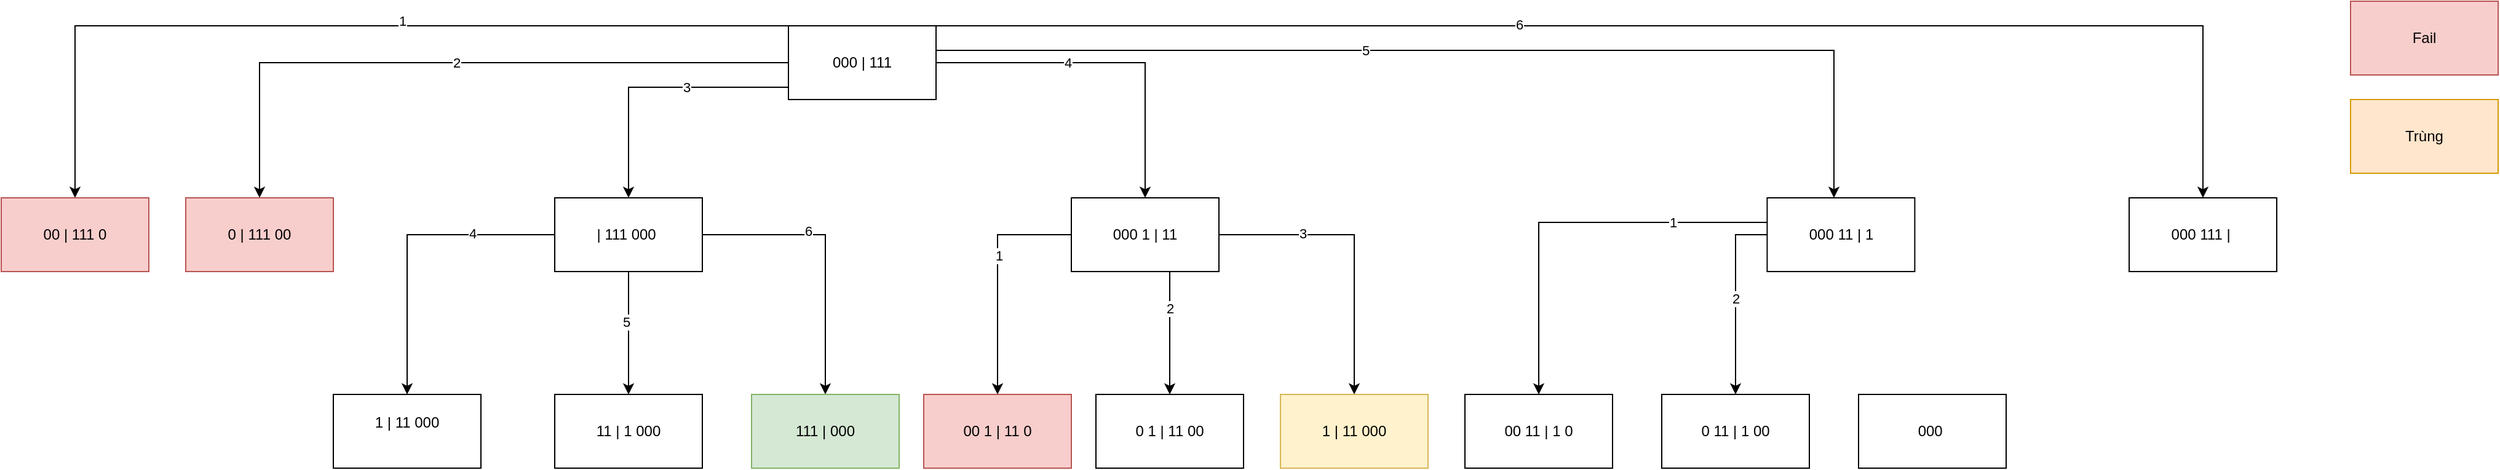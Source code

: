 <mxfile version="20.8.10" type="github">
  <diagram name="Page-1" id="tZd6RG-dwENUQEmpJ7Up">
    <mxGraphModel dx="840" dy="465" grid="1" gridSize="10" guides="1" tooltips="1" connect="1" arrows="1" fold="1" page="1" pageScale="1" pageWidth="3300" pageHeight="4681" math="0" shadow="0">
      <root>
        <mxCell id="0" />
        <mxCell id="1" parent="0" />
        <mxCell id="xUQA2yGWhcHe7VAFFT-k-3" style="edgeStyle=orthogonalEdgeStyle;rounded=0;orthogonalLoop=1;jettySize=auto;html=1;entryX=0.5;entryY=0;entryDx=0;entryDy=0;" parent="1" source="hhh4anzlKlJpJVtJcIJY-1" target="xUQA2yGWhcHe7VAFFT-k-1" edge="1">
          <mxGeometry relative="1" as="geometry">
            <Array as="points">
              <mxPoint x="790" y="40" />
            </Array>
          </mxGeometry>
        </mxCell>
        <mxCell id="xUQA2yGWhcHe7VAFFT-k-5" value="1" style="edgeLabel;html=1;align=center;verticalAlign=middle;resizable=0;points=[];" parent="xUQA2yGWhcHe7VAFFT-k-3" vertex="1" connectable="0">
          <mxGeometry x="-0.126" y="-4" relative="1" as="geometry">
            <mxPoint as="offset" />
          </mxGeometry>
        </mxCell>
        <mxCell id="xUQA2yGWhcHe7VAFFT-k-4" value="2" style="edgeStyle=orthogonalEdgeStyle;rounded=0;orthogonalLoop=1;jettySize=auto;html=1;entryX=0.5;entryY=0;entryDx=0;entryDy=0;" parent="1" source="hhh4anzlKlJpJVtJcIJY-1" target="xUQA2yGWhcHe7VAFFT-k-2" edge="1">
          <mxGeometry relative="1" as="geometry">
            <Array as="points">
              <mxPoint x="940" y="70" />
            </Array>
          </mxGeometry>
        </mxCell>
        <mxCell id="xUQA2yGWhcHe7VAFFT-k-9" style="edgeStyle=orthogonalEdgeStyle;rounded=0;orthogonalLoop=1;jettySize=auto;html=1;entryX=0.5;entryY=0;entryDx=0;entryDy=0;" parent="1" source="hhh4anzlKlJpJVtJcIJY-1" target="xUQA2yGWhcHe7VAFFT-k-8" edge="1">
          <mxGeometry relative="1" as="geometry">
            <Array as="points">
              <mxPoint x="1240" y="90" />
            </Array>
          </mxGeometry>
        </mxCell>
        <mxCell id="xUQA2yGWhcHe7VAFFT-k-10" value="3" style="edgeLabel;html=1;align=center;verticalAlign=middle;resizable=0;points=[];" parent="xUQA2yGWhcHe7VAFFT-k-9" vertex="1" connectable="0">
          <mxGeometry x="-0.247" relative="1" as="geometry">
            <mxPoint as="offset" />
          </mxGeometry>
        </mxCell>
        <mxCell id="xUQA2yGWhcHe7VAFFT-k-12" value="" style="edgeStyle=orthogonalEdgeStyle;rounded=0;orthogonalLoop=1;jettySize=auto;html=1;" parent="1" source="hhh4anzlKlJpJVtJcIJY-1" target="xUQA2yGWhcHe7VAFFT-k-11" edge="1">
          <mxGeometry relative="1" as="geometry" />
        </mxCell>
        <mxCell id="xUQA2yGWhcHe7VAFFT-k-17" value="4" style="edgeLabel;html=1;align=center;verticalAlign=middle;resizable=0;points=[];" parent="xUQA2yGWhcHe7VAFFT-k-12" vertex="1" connectable="0">
          <mxGeometry x="-0.234" relative="1" as="geometry">
            <mxPoint as="offset" />
          </mxGeometry>
        </mxCell>
        <mxCell id="xUQA2yGWhcHe7VAFFT-k-14" value="" style="edgeStyle=orthogonalEdgeStyle;rounded=0;orthogonalLoop=1;jettySize=auto;html=1;" parent="1" source="hhh4anzlKlJpJVtJcIJY-1" target="xUQA2yGWhcHe7VAFFT-k-13" edge="1">
          <mxGeometry relative="1" as="geometry">
            <Array as="points">
              <mxPoint x="2220" y="60" />
            </Array>
          </mxGeometry>
        </mxCell>
        <mxCell id="xUQA2yGWhcHe7VAFFT-k-18" value="5" style="edgeLabel;html=1;align=center;verticalAlign=middle;resizable=0;points=[];" parent="xUQA2yGWhcHe7VAFFT-k-14" vertex="1" connectable="0">
          <mxGeometry x="-0.179" y="-3" relative="1" as="geometry">
            <mxPoint y="-3" as="offset" />
          </mxGeometry>
        </mxCell>
        <mxCell id="xUQA2yGWhcHe7VAFFT-k-16" value="" style="edgeStyle=orthogonalEdgeStyle;rounded=0;orthogonalLoop=1;jettySize=auto;html=1;" parent="1" source="hhh4anzlKlJpJVtJcIJY-1" target="xUQA2yGWhcHe7VAFFT-k-15" edge="1">
          <mxGeometry relative="1" as="geometry">
            <Array as="points">
              <mxPoint x="2520" y="40" />
            </Array>
          </mxGeometry>
        </mxCell>
        <mxCell id="xUQA2yGWhcHe7VAFFT-k-19" value="6" style="edgeLabel;html=1;align=center;verticalAlign=middle;resizable=0;points=[];" parent="xUQA2yGWhcHe7VAFFT-k-16" vertex="1" connectable="0">
          <mxGeometry x="-0.191" y="1" relative="1" as="geometry">
            <mxPoint as="offset" />
          </mxGeometry>
        </mxCell>
        <mxCell id="hhh4anzlKlJpJVtJcIJY-1" value="000 | 111" style="rounded=0;whiteSpace=wrap;html=1;" parent="1" vertex="1">
          <mxGeometry x="1370" y="40" width="120" height="60" as="geometry" />
        </mxCell>
        <mxCell id="xUQA2yGWhcHe7VAFFT-k-1" value="00 | 111 0" style="rounded=0;whiteSpace=wrap;html=1;fillColor=#f8cecc;strokeColor=#b85450;" parent="1" vertex="1">
          <mxGeometry x="730" y="180" width="120" height="60" as="geometry" />
        </mxCell>
        <mxCell id="xUQA2yGWhcHe7VAFFT-k-2" value="0 | 111 00" style="rounded=0;whiteSpace=wrap;html=1;fillColor=#f8cecc;strokeColor=#b85450;" parent="1" vertex="1">
          <mxGeometry x="880" y="180" width="120" height="60" as="geometry" />
        </mxCell>
        <mxCell id="xUQA2yGWhcHe7VAFFT-k-6" value="Fail&lt;br&gt;" style="rounded=0;whiteSpace=wrap;html=1;fillColor=#f8cecc;strokeColor=#b85450;" parent="1" vertex="1">
          <mxGeometry x="2640" y="20" width="120" height="60" as="geometry" />
        </mxCell>
        <mxCell id="xUQA2yGWhcHe7VAFFT-k-7" value="Trùng&lt;br&gt;" style="rounded=0;whiteSpace=wrap;html=1;fillColor=#ffe6cc;strokeColor=#d79b00;" parent="1" vertex="1">
          <mxGeometry x="2640" y="100" width="120" height="60" as="geometry" />
        </mxCell>
        <mxCell id="xUQA2yGWhcHe7VAFFT-k-21" style="edgeStyle=orthogonalEdgeStyle;rounded=0;orthogonalLoop=1;jettySize=auto;html=1;entryX=0.5;entryY=0;entryDx=0;entryDy=0;" parent="1" source="xUQA2yGWhcHe7VAFFT-k-8" target="xUQA2yGWhcHe7VAFFT-k-20" edge="1">
          <mxGeometry relative="1" as="geometry" />
        </mxCell>
        <mxCell id="xUQA2yGWhcHe7VAFFT-k-22" value="4" style="edgeLabel;html=1;align=center;verticalAlign=middle;resizable=0;points=[];" parent="xUQA2yGWhcHe7VAFFT-k-21" vertex="1" connectable="0">
          <mxGeometry x="-0.462" y="-1" relative="1" as="geometry">
            <mxPoint as="offset" />
          </mxGeometry>
        </mxCell>
        <mxCell id="xUQA2yGWhcHe7VAFFT-k-24" style="edgeStyle=orthogonalEdgeStyle;rounded=0;orthogonalLoop=1;jettySize=auto;html=1;entryX=0.5;entryY=0;entryDx=0;entryDy=0;" parent="1" source="xUQA2yGWhcHe7VAFFT-k-8" target="xUQA2yGWhcHe7VAFFT-k-23" edge="1">
          <mxGeometry relative="1" as="geometry" />
        </mxCell>
        <mxCell id="xUQA2yGWhcHe7VAFFT-k-25" value="5" style="edgeLabel;html=1;align=center;verticalAlign=middle;resizable=0;points=[];" parent="xUQA2yGWhcHe7VAFFT-k-24" vertex="1" connectable="0">
          <mxGeometry x="-0.177" y="-2" relative="1" as="geometry">
            <mxPoint as="offset" />
          </mxGeometry>
        </mxCell>
        <mxCell id="xUQA2yGWhcHe7VAFFT-k-28" style="edgeStyle=orthogonalEdgeStyle;rounded=0;orthogonalLoop=1;jettySize=auto;html=1;" parent="1" source="xUQA2yGWhcHe7VAFFT-k-8" target="xUQA2yGWhcHe7VAFFT-k-27" edge="1">
          <mxGeometry relative="1" as="geometry" />
        </mxCell>
        <mxCell id="xUQA2yGWhcHe7VAFFT-k-29" value="6" style="edgeLabel;html=1;align=center;verticalAlign=middle;resizable=0;points=[];" parent="xUQA2yGWhcHe7VAFFT-k-28" vertex="1" connectable="0">
          <mxGeometry x="-0.255" y="3" relative="1" as="geometry">
            <mxPoint as="offset" />
          </mxGeometry>
        </mxCell>
        <mxCell id="xUQA2yGWhcHe7VAFFT-k-8" value="| 111 000&amp;nbsp;" style="rounded=0;whiteSpace=wrap;html=1;" parent="1" vertex="1">
          <mxGeometry x="1180" y="180" width="120" height="60" as="geometry" />
        </mxCell>
        <mxCell id="xUQA2yGWhcHe7VAFFT-k-34" style="edgeStyle=orthogonalEdgeStyle;rounded=0;orthogonalLoop=1;jettySize=auto;html=1;entryX=0.5;entryY=0;entryDx=0;entryDy=0;" parent="1" source="xUQA2yGWhcHe7VAFFT-k-11" target="xUQA2yGWhcHe7VAFFT-k-30" edge="1">
          <mxGeometry relative="1" as="geometry">
            <Array as="points">
              <mxPoint x="1540" y="210" />
            </Array>
          </mxGeometry>
        </mxCell>
        <mxCell id="xUQA2yGWhcHe7VAFFT-k-35" value="1" style="edgeLabel;html=1;align=center;verticalAlign=middle;resizable=0;points=[];" parent="xUQA2yGWhcHe7VAFFT-k-34" vertex="1" connectable="0">
          <mxGeometry x="-0.188" y="1" relative="1" as="geometry">
            <mxPoint as="offset" />
          </mxGeometry>
        </mxCell>
        <mxCell id="xUQA2yGWhcHe7VAFFT-k-37" style="edgeStyle=orthogonalEdgeStyle;rounded=0;orthogonalLoop=1;jettySize=auto;html=1;" parent="1" source="xUQA2yGWhcHe7VAFFT-k-11" target="xUQA2yGWhcHe7VAFFT-k-33" edge="1">
          <mxGeometry relative="1" as="geometry">
            <Array as="points">
              <mxPoint x="1680" y="270" />
              <mxPoint x="1680" y="270" />
            </Array>
          </mxGeometry>
        </mxCell>
        <mxCell id="xUQA2yGWhcHe7VAFFT-k-38" value="2" style="edgeLabel;html=1;align=center;verticalAlign=middle;resizable=0;points=[];" parent="xUQA2yGWhcHe7VAFFT-k-37" vertex="1" connectable="0">
          <mxGeometry x="-0.396" relative="1" as="geometry">
            <mxPoint as="offset" />
          </mxGeometry>
        </mxCell>
        <mxCell id="xUQA2yGWhcHe7VAFFT-k-41" style="edgeStyle=orthogonalEdgeStyle;rounded=0;orthogonalLoop=1;jettySize=auto;html=1;entryX=0.5;entryY=0;entryDx=0;entryDy=0;" parent="1" source="xUQA2yGWhcHe7VAFFT-k-11" target="xUQA2yGWhcHe7VAFFT-k-39" edge="1">
          <mxGeometry relative="1" as="geometry">
            <Array as="points">
              <mxPoint x="1830" y="210" />
            </Array>
          </mxGeometry>
        </mxCell>
        <mxCell id="xUQA2yGWhcHe7VAFFT-k-42" value="3" style="edgeLabel;html=1;align=center;verticalAlign=middle;resizable=0;points=[];" parent="xUQA2yGWhcHe7VAFFT-k-41" vertex="1" connectable="0">
          <mxGeometry x="-0.436" y="1" relative="1" as="geometry">
            <mxPoint as="offset" />
          </mxGeometry>
        </mxCell>
        <mxCell id="xUQA2yGWhcHe7VAFFT-k-11" value="000 1 | 11" style="rounded=0;whiteSpace=wrap;html=1;" parent="1" vertex="1">
          <mxGeometry x="1600" y="180" width="120" height="60" as="geometry" />
        </mxCell>
        <mxCell id="kMnfoG_JRAYbMLbjVnrl-3" style="edgeStyle=orthogonalEdgeStyle;rounded=0;orthogonalLoop=1;jettySize=auto;html=1;entryX=0.5;entryY=0;entryDx=0;entryDy=0;" edge="1" parent="1" source="xUQA2yGWhcHe7VAFFT-k-13" target="kMnfoG_JRAYbMLbjVnrl-2">
          <mxGeometry relative="1" as="geometry">
            <Array as="points">
              <mxPoint x="1980" y="200" />
            </Array>
          </mxGeometry>
        </mxCell>
        <mxCell id="kMnfoG_JRAYbMLbjVnrl-4" value="1" style="edgeLabel;html=1;align=center;verticalAlign=middle;resizable=0;points=[];" vertex="1" connectable="0" parent="kMnfoG_JRAYbMLbjVnrl-3">
          <mxGeometry x="-0.528" relative="1" as="geometry">
            <mxPoint as="offset" />
          </mxGeometry>
        </mxCell>
        <mxCell id="kMnfoG_JRAYbMLbjVnrl-6" value="2" style="edgeStyle=orthogonalEdgeStyle;rounded=0;orthogonalLoop=1;jettySize=auto;html=1;entryX=0.5;entryY=0;entryDx=0;entryDy=0;" edge="1" parent="1" source="xUQA2yGWhcHe7VAFFT-k-13" target="kMnfoG_JRAYbMLbjVnrl-5">
          <mxGeometry relative="1" as="geometry">
            <Array as="points">
              <mxPoint x="2140" y="210" />
            </Array>
          </mxGeometry>
        </mxCell>
        <mxCell id="xUQA2yGWhcHe7VAFFT-k-13" value="000 11 | 1" style="rounded=0;whiteSpace=wrap;html=1;" parent="1" vertex="1">
          <mxGeometry x="2165.71" y="180" width="120" height="60" as="geometry" />
        </mxCell>
        <mxCell id="xUQA2yGWhcHe7VAFFT-k-15" value="000 111 |&amp;nbsp;" style="rounded=0;whiteSpace=wrap;html=1;" parent="1" vertex="1">
          <mxGeometry x="2460" y="180" width="120" height="60" as="geometry" />
        </mxCell>
        <mxCell id="xUQA2yGWhcHe7VAFFT-k-20" value="1 | 11 000&lt;br&gt;&amp;nbsp;" style="rounded=0;whiteSpace=wrap;html=1;" parent="1" vertex="1">
          <mxGeometry x="1000" y="340" width="120" height="60" as="geometry" />
        </mxCell>
        <mxCell id="xUQA2yGWhcHe7VAFFT-k-23" value="11 | 1 000" style="rounded=0;whiteSpace=wrap;html=1;" parent="1" vertex="1">
          <mxGeometry x="1180" y="340" width="120" height="60" as="geometry" />
        </mxCell>
        <mxCell id="xUQA2yGWhcHe7VAFFT-k-27" value="111 | 000" style="rounded=0;whiteSpace=wrap;html=1;fillColor=#d5e8d4;strokeColor=#82b366;" parent="1" vertex="1">
          <mxGeometry x="1340" y="340" width="120" height="60" as="geometry" />
        </mxCell>
        <mxCell id="xUQA2yGWhcHe7VAFFT-k-30" value="00 1 | 11 0" style="rounded=0;whiteSpace=wrap;html=1;fillColor=#f8cecc;strokeColor=#b85450;" parent="1" vertex="1">
          <mxGeometry x="1480" y="340" width="120" height="60" as="geometry" />
        </mxCell>
        <mxCell id="xUQA2yGWhcHe7VAFFT-k-33" value="0 1 | 11 00" style="rounded=0;whiteSpace=wrap;html=1;" parent="1" vertex="1">
          <mxGeometry x="1620" y="340" width="120" height="60" as="geometry" />
        </mxCell>
        <mxCell id="xUQA2yGWhcHe7VAFFT-k-39" value="1 | 11 000" style="rounded=0;whiteSpace=wrap;html=1;fillColor=#fff2cc;strokeColor=#d6b656;" parent="1" vertex="1">
          <mxGeometry x="1770" y="340" width="120" height="60" as="geometry" />
        </mxCell>
        <mxCell id="kMnfoG_JRAYbMLbjVnrl-2" value="00 11 | 1 0" style="rounded=0;whiteSpace=wrap;html=1;" vertex="1" parent="1">
          <mxGeometry x="1920" y="340" width="120" height="60" as="geometry" />
        </mxCell>
        <mxCell id="kMnfoG_JRAYbMLbjVnrl-5" value="0 11 | 1 00" style="rounded=0;whiteSpace=wrap;html=1;" vertex="1" parent="1">
          <mxGeometry x="2080" y="340" width="120" height="60" as="geometry" />
        </mxCell>
        <mxCell id="kMnfoG_JRAYbMLbjVnrl-8" value="000&amp;nbsp;" style="rounded=0;whiteSpace=wrap;html=1;" vertex="1" parent="1">
          <mxGeometry x="2240" y="340" width="120" height="60" as="geometry" />
        </mxCell>
      </root>
    </mxGraphModel>
  </diagram>
</mxfile>
